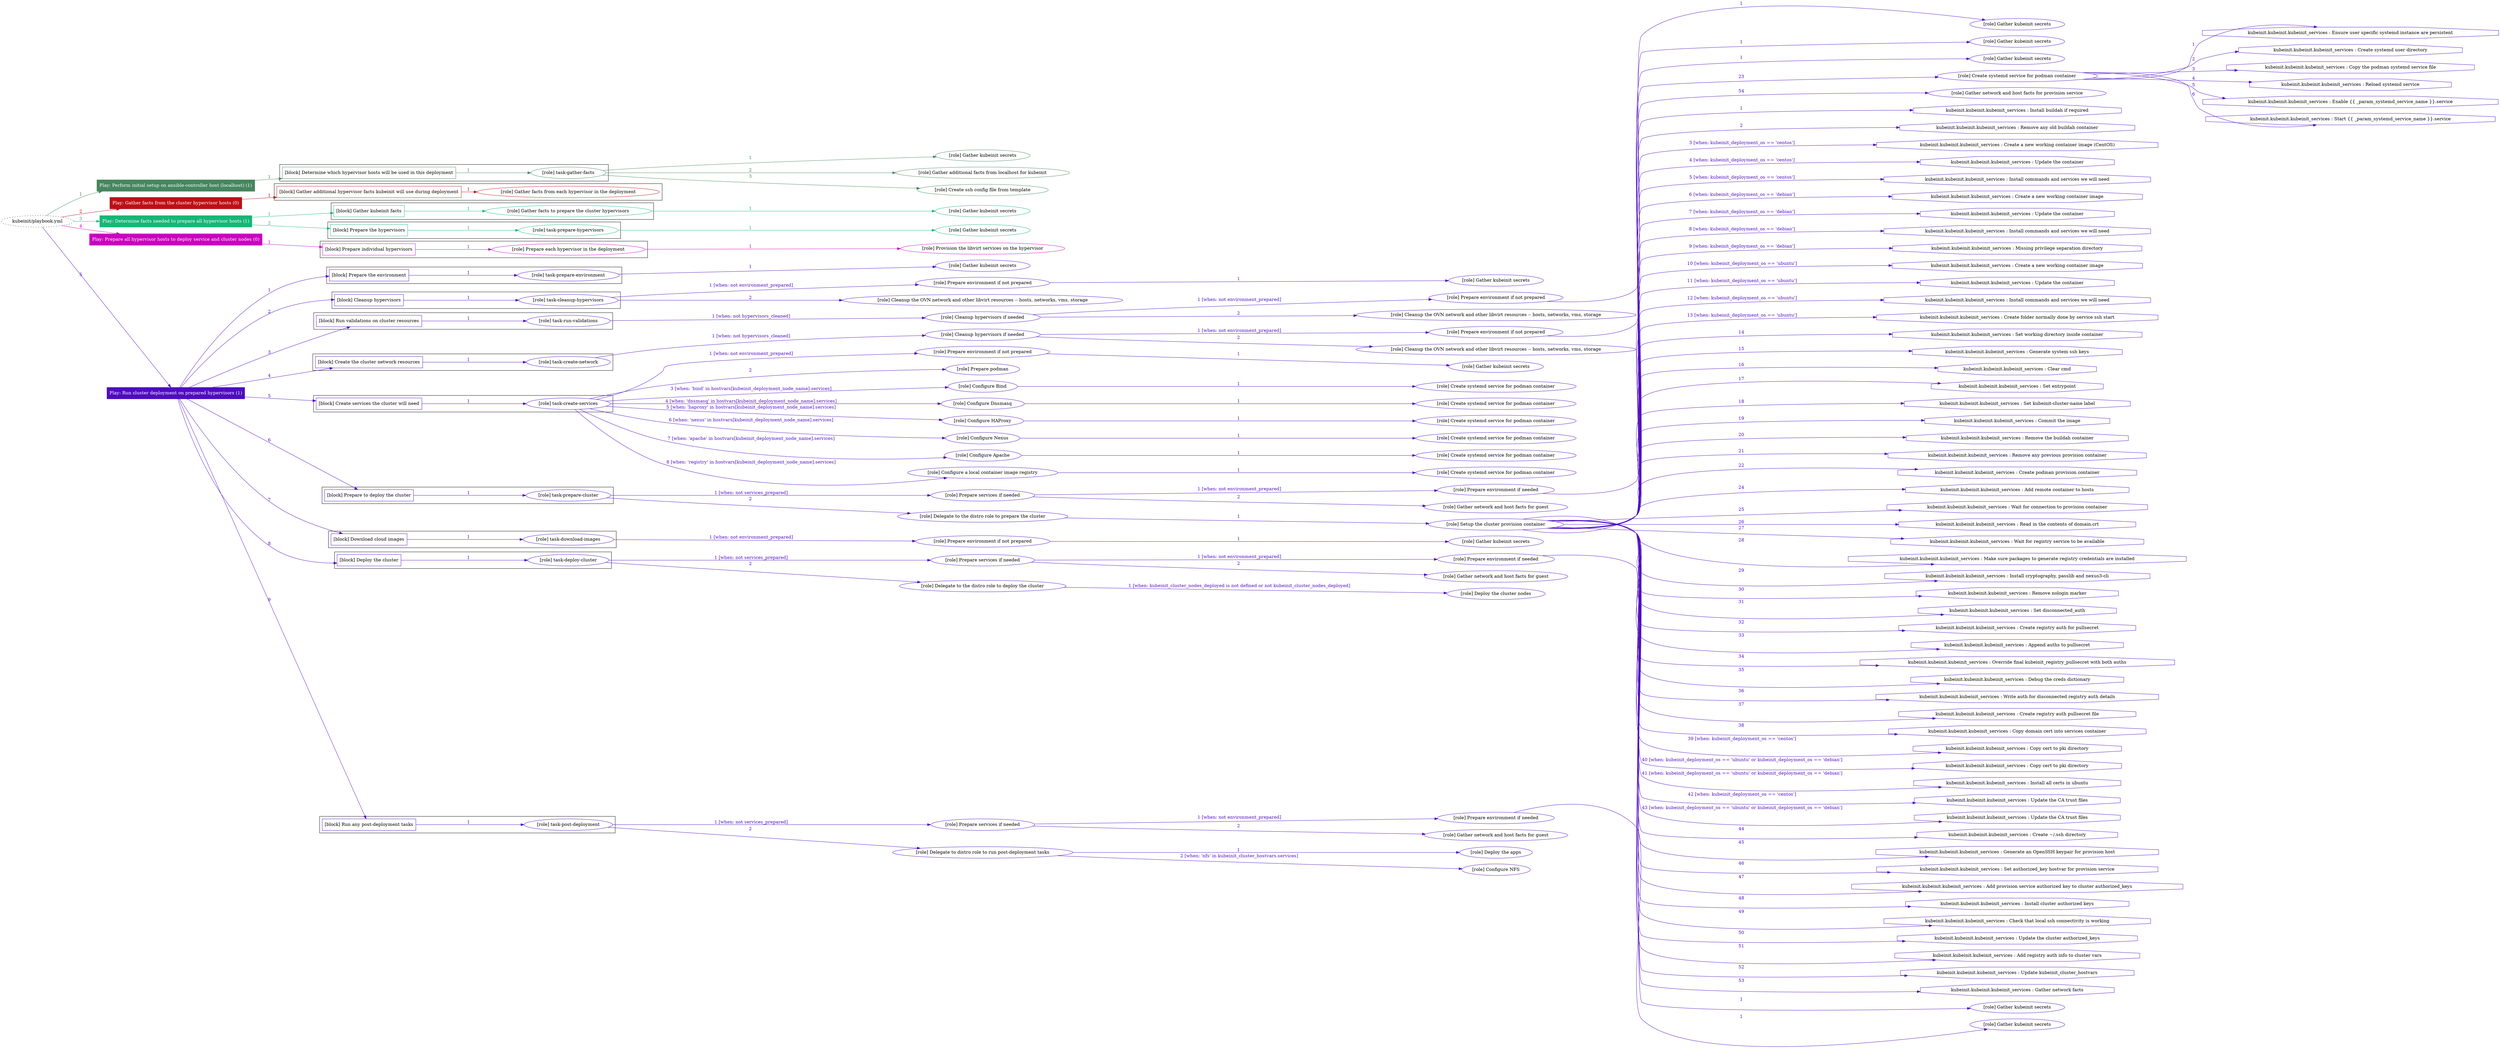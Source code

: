 digraph {
	graph [concentrate=true ordering=in rankdir=LR ratio=fill]
	edge [esep=5 sep=10]
	"kubeinit/playbook.yml" [URL="/home/runner/work/kubeinit/kubeinit/kubeinit/playbook.yml" id=playbook_21938b56 style=dotted]
	play_bd43380c [label="Play: Perform initial setup on ansible-controller host (localhost) (1)" URL="/home/runner/work/kubeinit/kubeinit/kubeinit/playbook.yml" color="#46865e" fontcolor="#ffffff" id=play_bd43380c shape=box style=filled tooltip=localhost]
	"kubeinit/playbook.yml" -> play_bd43380c [label="1 " color="#46865e" fontcolor="#46865e" id=edge_34044d41 labeltooltip="1 " tooltip="1 "]
	subgraph "Gather kubeinit secrets" {
		role_a908036f [label="[role] Gather kubeinit secrets" URL="/home/runner/.ansible/collections/ansible_collections/kubeinit/kubeinit/roles/kubeinit_prepare/tasks/build_hypervisors_group.yml" color="#46865e" id=role_a908036f tooltip="Gather kubeinit secrets"]
	}
	subgraph "Gather additional facts from localhost for kubeinit" {
		role_f4f67ac7 [label="[role] Gather additional facts from localhost for kubeinit" URL="/home/runner/.ansible/collections/ansible_collections/kubeinit/kubeinit/roles/kubeinit_prepare/tasks/build_hypervisors_group.yml" color="#46865e" id=role_f4f67ac7 tooltip="Gather additional facts from localhost for kubeinit"]
	}
	subgraph "Create ssh config file from template" {
		role_4d618908 [label="[role] Create ssh config file from template" URL="/home/runner/.ansible/collections/ansible_collections/kubeinit/kubeinit/roles/kubeinit_prepare/tasks/build_hypervisors_group.yml" color="#46865e" id=role_4d618908 tooltip="Create ssh config file from template"]
	}
	subgraph "task-gather-facts" {
		role_7df3a260 [label="[role] task-gather-facts" URL="/home/runner/work/kubeinit/kubeinit/kubeinit/playbook.yml" color="#46865e" id=role_7df3a260 tooltip="task-gather-facts"]
		role_7df3a260 -> role_a908036f [label="1 " color="#46865e" fontcolor="#46865e" id=edge_bece8228 labeltooltip="1 " tooltip="1 "]
		role_7df3a260 -> role_f4f67ac7 [label="2 " color="#46865e" fontcolor="#46865e" id=edge_864ba15c labeltooltip="2 " tooltip="2 "]
		role_7df3a260 -> role_4d618908 [label="3 " color="#46865e" fontcolor="#46865e" id=edge_450ee465 labeltooltip="3 " tooltip="3 "]
	}
	subgraph "Play: Perform initial setup on ansible-controller host (localhost) (1)" {
		play_bd43380c -> block_2957df34 [label=1 color="#46865e" fontcolor="#46865e" id=edge_b2bb2b60 labeltooltip=1 tooltip=1]
		subgraph cluster_block_2957df34 {
			block_2957df34 [label="[block] Determine which hypervisor hosts will be used in this deployment" URL="/home/runner/work/kubeinit/kubeinit/kubeinit/playbook.yml" color="#46865e" id=block_2957df34 labeltooltip="Determine which hypervisor hosts will be used in this deployment" shape=box tooltip="Determine which hypervisor hosts will be used in this deployment"]
			block_2957df34 -> role_7df3a260 [label="1 " color="#46865e" fontcolor="#46865e" id=edge_46041a18 labeltooltip="1 " tooltip="1 "]
		}
	}
	play_ef8b4bdc [label="Play: Gather facts from the cluster hypervisor hosts (0)" URL="/home/runner/work/kubeinit/kubeinit/kubeinit/playbook.yml" color="#bc1017" fontcolor="#ffffff" id=play_ef8b4bdc shape=box style=filled tooltip="Play: Gather facts from the cluster hypervisor hosts (0)"]
	"kubeinit/playbook.yml" -> play_ef8b4bdc [label="2 " color="#bc1017" fontcolor="#bc1017" id=edge_f95cc98a labeltooltip="2 " tooltip="2 "]
	subgraph "Gather facts from each hypervisor in the deployment" {
		role_a8817b5b [label="[role] Gather facts from each hypervisor in the deployment" URL="/home/runner/work/kubeinit/kubeinit/kubeinit/playbook.yml" color="#bc1017" id=role_a8817b5b tooltip="Gather facts from each hypervisor in the deployment"]
	}
	subgraph "Play: Gather facts from the cluster hypervisor hosts (0)" {
		play_ef8b4bdc -> block_e944a1dc [label=1 color="#bc1017" fontcolor="#bc1017" id=edge_9d7d07f5 labeltooltip=1 tooltip=1]
		subgraph cluster_block_e944a1dc {
			block_e944a1dc [label="[block] Gather additional hypervisor facts kubeinit will use during deployment" URL="/home/runner/work/kubeinit/kubeinit/kubeinit/playbook.yml" color="#bc1017" id=block_e944a1dc labeltooltip="Gather additional hypervisor facts kubeinit will use during deployment" shape=box tooltip="Gather additional hypervisor facts kubeinit will use during deployment"]
			block_e944a1dc -> role_a8817b5b [label="1 " color="#bc1017" fontcolor="#bc1017" id=edge_3a945ab5 labeltooltip="1 " tooltip="1 "]
		}
	}
	play_7d150fd1 [label="Play: Determine facts needed to prepare all hypervisor hosts (1)" URL="/home/runner/work/kubeinit/kubeinit/kubeinit/playbook.yml" color="#15b777" fontcolor="#ffffff" id=play_7d150fd1 shape=box style=filled tooltip=localhost]
	"kubeinit/playbook.yml" -> play_7d150fd1 [label="3 " color="#15b777" fontcolor="#15b777" id=edge_f30d2241 labeltooltip="3 " tooltip="3 "]
	subgraph "Gather kubeinit secrets" {
		role_adfb53f4 [label="[role] Gather kubeinit secrets" URL="/home/runner/.ansible/collections/ansible_collections/kubeinit/kubeinit/roles/kubeinit_prepare/tasks/gather_kubeinit_facts.yml" color="#15b777" id=role_adfb53f4 tooltip="Gather kubeinit secrets"]
	}
	subgraph "Gather facts to prepare the cluster hypervisors" {
		role_be94cd17 [label="[role] Gather facts to prepare the cluster hypervisors" URL="/home/runner/work/kubeinit/kubeinit/kubeinit/playbook.yml" color="#15b777" id=role_be94cd17 tooltip="Gather facts to prepare the cluster hypervisors"]
		role_be94cd17 -> role_adfb53f4 [label="1 " color="#15b777" fontcolor="#15b777" id=edge_4cd34b84 labeltooltip="1 " tooltip="1 "]
	}
	subgraph "Gather kubeinit secrets" {
		role_52e697fa [label="[role] Gather kubeinit secrets" URL="/home/runner/.ansible/collections/ansible_collections/kubeinit/kubeinit/roles/kubeinit_prepare/tasks/gather_kubeinit_facts.yml" color="#15b777" id=role_52e697fa tooltip="Gather kubeinit secrets"]
	}
	subgraph "task-prepare-hypervisors" {
		role_7e932cef [label="[role] task-prepare-hypervisors" URL="/home/runner/work/kubeinit/kubeinit/kubeinit/playbook.yml" color="#15b777" id=role_7e932cef tooltip="task-prepare-hypervisors"]
		role_7e932cef -> role_52e697fa [label="1 " color="#15b777" fontcolor="#15b777" id=edge_6eed4156 labeltooltip="1 " tooltip="1 "]
	}
	subgraph "Play: Determine facts needed to prepare all hypervisor hosts (1)" {
		play_7d150fd1 -> block_4bbf3add [label=1 color="#15b777" fontcolor="#15b777" id=edge_4e5370bb labeltooltip=1 tooltip=1]
		subgraph cluster_block_4bbf3add {
			block_4bbf3add [label="[block] Gather kubeinit facts" URL="/home/runner/work/kubeinit/kubeinit/kubeinit/playbook.yml" color="#15b777" id=block_4bbf3add labeltooltip="Gather kubeinit facts" shape=box tooltip="Gather kubeinit facts"]
			block_4bbf3add -> role_be94cd17 [label="1 " color="#15b777" fontcolor="#15b777" id=edge_d80cec4e labeltooltip="1 " tooltip="1 "]
		}
		play_7d150fd1 -> block_b35ebf09 [label=2 color="#15b777" fontcolor="#15b777" id=edge_c0d921d3 labeltooltip=2 tooltip=2]
		subgraph cluster_block_b35ebf09 {
			block_b35ebf09 [label="[block] Prepare the hypervisors" URL="/home/runner/work/kubeinit/kubeinit/kubeinit/playbook.yml" color="#15b777" id=block_b35ebf09 labeltooltip="Prepare the hypervisors" shape=box tooltip="Prepare the hypervisors"]
			block_b35ebf09 -> role_7e932cef [label="1 " color="#15b777" fontcolor="#15b777" id=edge_ed1a18e2 labeltooltip="1 " tooltip="1 "]
		}
	}
	play_e3105d47 [label="Play: Prepare all hypervisor hosts to deploy service and cluster nodes (0)" URL="/home/runner/work/kubeinit/kubeinit/kubeinit/playbook.yml" color="#cb01c0" fontcolor="#ffffff" id=play_e3105d47 shape=box style=filled tooltip="Play: Prepare all hypervisor hosts to deploy service and cluster nodes (0)"]
	"kubeinit/playbook.yml" -> play_e3105d47 [label="4 " color="#cb01c0" fontcolor="#cb01c0" id=edge_98fb90a8 labeltooltip="4 " tooltip="4 "]
	subgraph "Provision the libvirt services on the hypervisor" {
		role_db2db511 [label="[role] Provision the libvirt services on the hypervisor" URL="/home/runner/.ansible/collections/ansible_collections/kubeinit/kubeinit/roles/kubeinit_prepare/tasks/prepare_hypervisor.yml" color="#cb01c0" id=role_db2db511 tooltip="Provision the libvirt services on the hypervisor"]
	}
	subgraph "Prepare each hypervisor in the deployment" {
		role_bbb5c89c [label="[role] Prepare each hypervisor in the deployment" URL="/home/runner/work/kubeinit/kubeinit/kubeinit/playbook.yml" color="#cb01c0" id=role_bbb5c89c tooltip="Prepare each hypervisor in the deployment"]
		role_bbb5c89c -> role_db2db511 [label="1 " color="#cb01c0" fontcolor="#cb01c0" id=edge_9d676e0c labeltooltip="1 " tooltip="1 "]
	}
	subgraph "Play: Prepare all hypervisor hosts to deploy service and cluster nodes (0)" {
		play_e3105d47 -> block_3c59fb29 [label=1 color="#cb01c0" fontcolor="#cb01c0" id=edge_fd5673b1 labeltooltip=1 tooltip=1]
		subgraph cluster_block_3c59fb29 {
			block_3c59fb29 [label="[block] Prepare individual hypervisors" URL="/home/runner/work/kubeinit/kubeinit/kubeinit/playbook.yml" color="#cb01c0" id=block_3c59fb29 labeltooltip="Prepare individual hypervisors" shape=box tooltip="Prepare individual hypervisors"]
			block_3c59fb29 -> role_bbb5c89c [label="1 " color="#cb01c0" fontcolor="#cb01c0" id=edge_831e1e16 labeltooltip="1 " tooltip="1 "]
		}
	}
	play_9e412027 [label="Play: Run cluster deployment on prepared hypervisors (1)" URL="/home/runner/work/kubeinit/kubeinit/kubeinit/playbook.yml" color="#4f0cc0" fontcolor="#ffffff" id=play_9e412027 shape=box style=filled tooltip=localhost]
	"kubeinit/playbook.yml" -> play_9e412027 [label="5 " color="#4f0cc0" fontcolor="#4f0cc0" id=edge_f202ea3d labeltooltip="5 " tooltip="5 "]
	subgraph "Gather kubeinit secrets" {
		role_c9a5ce8d [label="[role] Gather kubeinit secrets" URL="/home/runner/.ansible/collections/ansible_collections/kubeinit/kubeinit/roles/kubeinit_prepare/tasks/gather_kubeinit_facts.yml" color="#4f0cc0" id=role_c9a5ce8d tooltip="Gather kubeinit secrets"]
	}
	subgraph "task-prepare-environment" {
		role_2f060737 [label="[role] task-prepare-environment" URL="/home/runner/work/kubeinit/kubeinit/kubeinit/playbook.yml" color="#4f0cc0" id=role_2f060737 tooltip="task-prepare-environment"]
		role_2f060737 -> role_c9a5ce8d [label="1 " color="#4f0cc0" fontcolor="#4f0cc0" id=edge_ce0c370d labeltooltip="1 " tooltip="1 "]
	}
	subgraph "Gather kubeinit secrets" {
		role_bf8de219 [label="[role] Gather kubeinit secrets" URL="/home/runner/.ansible/collections/ansible_collections/kubeinit/kubeinit/roles/kubeinit_prepare/tasks/gather_kubeinit_facts.yml" color="#4f0cc0" id=role_bf8de219 tooltip="Gather kubeinit secrets"]
	}
	subgraph "Prepare environment if not prepared" {
		role_2dc54778 [label="[role] Prepare environment if not prepared" URL="/home/runner/.ansible/collections/ansible_collections/kubeinit/kubeinit/roles/kubeinit_prepare/tasks/cleanup_hypervisors.yml" color="#4f0cc0" id=role_2dc54778 tooltip="Prepare environment if not prepared"]
		role_2dc54778 -> role_bf8de219 [label="1 " color="#4f0cc0" fontcolor="#4f0cc0" id=edge_0990f04a labeltooltip="1 " tooltip="1 "]
	}
	subgraph "Cleanup the OVN network and other libvirt resources -- hosts, networks, vms, storage" {
		role_89409f9f [label="[role] Cleanup the OVN network and other libvirt resources -- hosts, networks, vms, storage" URL="/home/runner/.ansible/collections/ansible_collections/kubeinit/kubeinit/roles/kubeinit_prepare/tasks/cleanup_hypervisors.yml" color="#4f0cc0" id=role_89409f9f tooltip="Cleanup the OVN network and other libvirt resources -- hosts, networks, vms, storage"]
	}
	subgraph "task-cleanup-hypervisors" {
		role_da720201 [label="[role] task-cleanup-hypervisors" URL="/home/runner/work/kubeinit/kubeinit/kubeinit/playbook.yml" color="#4f0cc0" id=role_da720201 tooltip="task-cleanup-hypervisors"]
		role_da720201 -> role_2dc54778 [label="1 [when: not environment_prepared]" color="#4f0cc0" fontcolor="#4f0cc0" id=edge_485732a8 labeltooltip="1 [when: not environment_prepared]" tooltip="1 [when: not environment_prepared]"]
		role_da720201 -> role_89409f9f [label="2 " color="#4f0cc0" fontcolor="#4f0cc0" id=edge_1f495d18 labeltooltip="2 " tooltip="2 "]
	}
	subgraph "Gather kubeinit secrets" {
		role_d974c424 [label="[role] Gather kubeinit secrets" URL="/home/runner/.ansible/collections/ansible_collections/kubeinit/kubeinit/roles/kubeinit_prepare/tasks/gather_kubeinit_facts.yml" color="#4f0cc0" id=role_d974c424 tooltip="Gather kubeinit secrets"]
	}
	subgraph "Prepare environment if not prepared" {
		role_b969e8f6 [label="[role] Prepare environment if not prepared" URL="/home/runner/.ansible/collections/ansible_collections/kubeinit/kubeinit/roles/kubeinit_prepare/tasks/cleanup_hypervisors.yml" color="#4f0cc0" id=role_b969e8f6 tooltip="Prepare environment if not prepared"]
		role_b969e8f6 -> role_d974c424 [label="1 " color="#4f0cc0" fontcolor="#4f0cc0" id=edge_e76186e7 labeltooltip="1 " tooltip="1 "]
	}
	subgraph "Cleanup the OVN network and other libvirt resources -- hosts, networks, vms, storage" {
		role_7e4281f7 [label="[role] Cleanup the OVN network and other libvirt resources -- hosts, networks, vms, storage" URL="/home/runner/.ansible/collections/ansible_collections/kubeinit/kubeinit/roles/kubeinit_prepare/tasks/cleanup_hypervisors.yml" color="#4f0cc0" id=role_7e4281f7 tooltip="Cleanup the OVN network and other libvirt resources -- hosts, networks, vms, storage"]
	}
	subgraph "Cleanup hypervisors if needed" {
		role_719e54dd [label="[role] Cleanup hypervisors if needed" URL="/home/runner/.ansible/collections/ansible_collections/kubeinit/kubeinit/roles/kubeinit_validations/tasks/main.yml" color="#4f0cc0" id=role_719e54dd tooltip="Cleanup hypervisors if needed"]
		role_719e54dd -> role_b969e8f6 [label="1 [when: not environment_prepared]" color="#4f0cc0" fontcolor="#4f0cc0" id=edge_ee9e8c4a labeltooltip="1 [when: not environment_prepared]" tooltip="1 [when: not environment_prepared]"]
		role_719e54dd -> role_7e4281f7 [label="2 " color="#4f0cc0" fontcolor="#4f0cc0" id=edge_45ee27bd labeltooltip="2 " tooltip="2 "]
	}
	subgraph "task-run-validations" {
		role_63154621 [label="[role] task-run-validations" URL="/home/runner/work/kubeinit/kubeinit/kubeinit/playbook.yml" color="#4f0cc0" id=role_63154621 tooltip="task-run-validations"]
		role_63154621 -> role_719e54dd [label="1 [when: not hypervisors_cleaned]" color="#4f0cc0" fontcolor="#4f0cc0" id=edge_f6cb45cb labeltooltip="1 [when: not hypervisors_cleaned]" tooltip="1 [when: not hypervisors_cleaned]"]
	}
	subgraph "Gather kubeinit secrets" {
		role_4226b0a4 [label="[role] Gather kubeinit secrets" URL="/home/runner/.ansible/collections/ansible_collections/kubeinit/kubeinit/roles/kubeinit_prepare/tasks/gather_kubeinit_facts.yml" color="#4f0cc0" id=role_4226b0a4 tooltip="Gather kubeinit secrets"]
	}
	subgraph "Prepare environment if not prepared" {
		role_4497b1f6 [label="[role] Prepare environment if not prepared" URL="/home/runner/.ansible/collections/ansible_collections/kubeinit/kubeinit/roles/kubeinit_prepare/tasks/cleanup_hypervisors.yml" color="#4f0cc0" id=role_4497b1f6 tooltip="Prepare environment if not prepared"]
		role_4497b1f6 -> role_4226b0a4 [label="1 " color="#4f0cc0" fontcolor="#4f0cc0" id=edge_0f5a1233 labeltooltip="1 " tooltip="1 "]
	}
	subgraph "Cleanup the OVN network and other libvirt resources -- hosts, networks, vms, storage" {
		role_a4b6f5e1 [label="[role] Cleanup the OVN network and other libvirt resources -- hosts, networks, vms, storage" URL="/home/runner/.ansible/collections/ansible_collections/kubeinit/kubeinit/roles/kubeinit_prepare/tasks/cleanup_hypervisors.yml" color="#4f0cc0" id=role_a4b6f5e1 tooltip="Cleanup the OVN network and other libvirt resources -- hosts, networks, vms, storage"]
	}
	subgraph "Cleanup hypervisors if needed" {
		role_3c523a3f [label="[role] Cleanup hypervisors if needed" URL="/home/runner/.ansible/collections/ansible_collections/kubeinit/kubeinit/roles/kubeinit_libvirt/tasks/create_network.yml" color="#4f0cc0" id=role_3c523a3f tooltip="Cleanup hypervisors if needed"]
		role_3c523a3f -> role_4497b1f6 [label="1 [when: not environment_prepared]" color="#4f0cc0" fontcolor="#4f0cc0" id=edge_d1e0b327 labeltooltip="1 [when: not environment_prepared]" tooltip="1 [when: not environment_prepared]"]
		role_3c523a3f -> role_a4b6f5e1 [label="2 " color="#4f0cc0" fontcolor="#4f0cc0" id=edge_eebc5930 labeltooltip="2 " tooltip="2 "]
	}
	subgraph "task-create-network" {
		role_1020695c [label="[role] task-create-network" URL="/home/runner/work/kubeinit/kubeinit/kubeinit/playbook.yml" color="#4f0cc0" id=role_1020695c tooltip="task-create-network"]
		role_1020695c -> role_3c523a3f [label="1 [when: not hypervisors_cleaned]" color="#4f0cc0" fontcolor="#4f0cc0" id=edge_bd80a3c3 labeltooltip="1 [when: not hypervisors_cleaned]" tooltip="1 [when: not hypervisors_cleaned]"]
	}
	subgraph "Gather kubeinit secrets" {
		role_80815283 [label="[role] Gather kubeinit secrets" URL="/home/runner/.ansible/collections/ansible_collections/kubeinit/kubeinit/roles/kubeinit_prepare/tasks/gather_kubeinit_facts.yml" color="#4f0cc0" id=role_80815283 tooltip="Gather kubeinit secrets"]
	}
	subgraph "Prepare environment if not prepared" {
		role_cddd8d4c [label="[role] Prepare environment if not prepared" URL="/home/runner/.ansible/collections/ansible_collections/kubeinit/kubeinit/roles/kubeinit_services/tasks/main.yml" color="#4f0cc0" id=role_cddd8d4c tooltip="Prepare environment if not prepared"]
		role_cddd8d4c -> role_80815283 [label="1 " color="#4f0cc0" fontcolor="#4f0cc0" id=edge_03e91f85 labeltooltip="1 " tooltip="1 "]
	}
	subgraph "Prepare podman" {
		role_de601637 [label="[role] Prepare podman" URL="/home/runner/.ansible/collections/ansible_collections/kubeinit/kubeinit/roles/kubeinit_services/tasks/00_create_service_pod.yml" color="#4f0cc0" id=role_de601637 tooltip="Prepare podman"]
	}
	subgraph "Create systemd service for podman container" {
		role_d59b4215 [label="[role] Create systemd service for podman container" URL="/home/runner/.ansible/collections/ansible_collections/kubeinit/kubeinit/roles/kubeinit_bind/tasks/main.yml" color="#4f0cc0" id=role_d59b4215 tooltip="Create systemd service for podman container"]
	}
	subgraph "Configure Bind" {
		role_c47f473d [label="[role] Configure Bind" URL="/home/runner/.ansible/collections/ansible_collections/kubeinit/kubeinit/roles/kubeinit_services/tasks/start_services_containers.yml" color="#4f0cc0" id=role_c47f473d tooltip="Configure Bind"]
		role_c47f473d -> role_d59b4215 [label="1 " color="#4f0cc0" fontcolor="#4f0cc0" id=edge_a76e8e7f labeltooltip="1 " tooltip="1 "]
	}
	subgraph "Create systemd service for podman container" {
		role_0dc1d59a [label="[role] Create systemd service for podman container" URL="/home/runner/.ansible/collections/ansible_collections/kubeinit/kubeinit/roles/kubeinit_dnsmasq/tasks/main.yml" color="#4f0cc0" id=role_0dc1d59a tooltip="Create systemd service for podman container"]
	}
	subgraph "Configure Dnsmasq" {
		role_8e984d8c [label="[role] Configure Dnsmasq" URL="/home/runner/.ansible/collections/ansible_collections/kubeinit/kubeinit/roles/kubeinit_services/tasks/start_services_containers.yml" color="#4f0cc0" id=role_8e984d8c tooltip="Configure Dnsmasq"]
		role_8e984d8c -> role_0dc1d59a [label="1 " color="#4f0cc0" fontcolor="#4f0cc0" id=edge_6d21a1b0 labeltooltip="1 " tooltip="1 "]
	}
	subgraph "Create systemd service for podman container" {
		role_e182d835 [label="[role] Create systemd service for podman container" URL="/home/runner/.ansible/collections/ansible_collections/kubeinit/kubeinit/roles/kubeinit_haproxy/tasks/main.yml" color="#4f0cc0" id=role_e182d835 tooltip="Create systemd service for podman container"]
	}
	subgraph "Configure HAProxy" {
		role_6080e2e6 [label="[role] Configure HAProxy" URL="/home/runner/.ansible/collections/ansible_collections/kubeinit/kubeinit/roles/kubeinit_services/tasks/start_services_containers.yml" color="#4f0cc0" id=role_6080e2e6 tooltip="Configure HAProxy"]
		role_6080e2e6 -> role_e182d835 [label="1 " color="#4f0cc0" fontcolor="#4f0cc0" id=edge_9f6cf6b2 labeltooltip="1 " tooltip="1 "]
	}
	subgraph "Create systemd service for podman container" {
		role_1ebca567 [label="[role] Create systemd service for podman container" URL="/home/runner/.ansible/collections/ansible_collections/kubeinit/kubeinit/roles/kubeinit_nexus/tasks/main.yml" color="#4f0cc0" id=role_1ebca567 tooltip="Create systemd service for podman container"]
	}
	subgraph "Configure Nexus" {
		role_800935f0 [label="[role] Configure Nexus" URL="/home/runner/.ansible/collections/ansible_collections/kubeinit/kubeinit/roles/kubeinit_services/tasks/start_services_containers.yml" color="#4f0cc0" id=role_800935f0 tooltip="Configure Nexus"]
		role_800935f0 -> role_1ebca567 [label="1 " color="#4f0cc0" fontcolor="#4f0cc0" id=edge_aeff4ee4 labeltooltip="1 " tooltip="1 "]
	}
	subgraph "Create systemd service for podman container" {
		role_dd97d026 [label="[role] Create systemd service for podman container" URL="/home/runner/.ansible/collections/ansible_collections/kubeinit/kubeinit/roles/kubeinit_apache/tasks/main.yml" color="#4f0cc0" id=role_dd97d026 tooltip="Create systemd service for podman container"]
	}
	subgraph "Configure Apache" {
		role_ca6bb38a [label="[role] Configure Apache" URL="/home/runner/.ansible/collections/ansible_collections/kubeinit/kubeinit/roles/kubeinit_services/tasks/start_services_containers.yml" color="#4f0cc0" id=role_ca6bb38a tooltip="Configure Apache"]
		role_ca6bb38a -> role_dd97d026 [label="1 " color="#4f0cc0" fontcolor="#4f0cc0" id=edge_f4f4da8b labeltooltip="1 " tooltip="1 "]
	}
	subgraph "Create systemd service for podman container" {
		role_c689d18d [label="[role] Create systemd service for podman container" URL="/home/runner/.ansible/collections/ansible_collections/kubeinit/kubeinit/roles/kubeinit_registry/tasks/main.yml" color="#4f0cc0" id=role_c689d18d tooltip="Create systemd service for podman container"]
	}
	subgraph "Configure a local container image registry" {
		role_d28f5054 [label="[role] Configure a local container image registry" URL="/home/runner/.ansible/collections/ansible_collections/kubeinit/kubeinit/roles/kubeinit_services/tasks/start_services_containers.yml" color="#4f0cc0" id=role_d28f5054 tooltip="Configure a local container image registry"]
		role_d28f5054 -> role_c689d18d [label="1 " color="#4f0cc0" fontcolor="#4f0cc0" id=edge_0f59fbee labeltooltip="1 " tooltip="1 "]
	}
	subgraph "task-create-services" {
		role_7579b5c5 [label="[role] task-create-services" URL="/home/runner/work/kubeinit/kubeinit/kubeinit/playbook.yml" color="#4f0cc0" id=role_7579b5c5 tooltip="task-create-services"]
		role_7579b5c5 -> role_cddd8d4c [label="1 [when: not environment_prepared]" color="#4f0cc0" fontcolor="#4f0cc0" id=edge_34dddb80 labeltooltip="1 [when: not environment_prepared]" tooltip="1 [when: not environment_prepared]"]
		role_7579b5c5 -> role_de601637 [label="2 " color="#4f0cc0" fontcolor="#4f0cc0" id=edge_fb4002a6 labeltooltip="2 " tooltip="2 "]
		role_7579b5c5 -> role_c47f473d [label="3 [when: 'bind' in hostvars[kubeinit_deployment_node_name].services]" color="#4f0cc0" fontcolor="#4f0cc0" id=edge_094c6c89 labeltooltip="3 [when: 'bind' in hostvars[kubeinit_deployment_node_name].services]" tooltip="3 [when: 'bind' in hostvars[kubeinit_deployment_node_name].services]"]
		role_7579b5c5 -> role_8e984d8c [label="4 [when: 'dnsmasq' in hostvars[kubeinit_deployment_node_name].services]" color="#4f0cc0" fontcolor="#4f0cc0" id=edge_5bc06af6 labeltooltip="4 [when: 'dnsmasq' in hostvars[kubeinit_deployment_node_name].services]" tooltip="4 [when: 'dnsmasq' in hostvars[kubeinit_deployment_node_name].services]"]
		role_7579b5c5 -> role_6080e2e6 [label="5 [when: 'haproxy' in hostvars[kubeinit_deployment_node_name].services]" color="#4f0cc0" fontcolor="#4f0cc0" id=edge_8c15b7a8 labeltooltip="5 [when: 'haproxy' in hostvars[kubeinit_deployment_node_name].services]" tooltip="5 [when: 'haproxy' in hostvars[kubeinit_deployment_node_name].services]"]
		role_7579b5c5 -> role_800935f0 [label="6 [when: 'nexus' in hostvars[kubeinit_deployment_node_name].services]" color="#4f0cc0" fontcolor="#4f0cc0" id=edge_decd466a labeltooltip="6 [when: 'nexus' in hostvars[kubeinit_deployment_node_name].services]" tooltip="6 [when: 'nexus' in hostvars[kubeinit_deployment_node_name].services]"]
		role_7579b5c5 -> role_ca6bb38a [label="7 [when: 'apache' in hostvars[kubeinit_deployment_node_name].services]" color="#4f0cc0" fontcolor="#4f0cc0" id=edge_f94d1d97 labeltooltip="7 [when: 'apache' in hostvars[kubeinit_deployment_node_name].services]" tooltip="7 [when: 'apache' in hostvars[kubeinit_deployment_node_name].services]"]
		role_7579b5c5 -> role_d28f5054 [label="8 [when: 'registry' in hostvars[kubeinit_deployment_node_name].services]" color="#4f0cc0" fontcolor="#4f0cc0" id=edge_2365c2ea labeltooltip="8 [when: 'registry' in hostvars[kubeinit_deployment_node_name].services]" tooltip="8 [when: 'registry' in hostvars[kubeinit_deployment_node_name].services]"]
	}
	subgraph "Gather kubeinit secrets" {
		role_84fb10f6 [label="[role] Gather kubeinit secrets" URL="/home/runner/.ansible/collections/ansible_collections/kubeinit/kubeinit/roles/kubeinit_prepare/tasks/gather_kubeinit_facts.yml" color="#4f0cc0" id=role_84fb10f6 tooltip="Gather kubeinit secrets"]
	}
	subgraph "Prepare environment if needed" {
		role_cff54933 [label="[role] Prepare environment if needed" URL="/home/runner/.ansible/collections/ansible_collections/kubeinit/kubeinit/roles/kubeinit_services/tasks/prepare_services.yml" color="#4f0cc0" id=role_cff54933 tooltip="Prepare environment if needed"]
		role_cff54933 -> role_84fb10f6 [label="1 " color="#4f0cc0" fontcolor="#4f0cc0" id=edge_2d486423 labeltooltip="1 " tooltip="1 "]
	}
	subgraph "Gather network and host facts for guest" {
		role_a99bdfb5 [label="[role] Gather network and host facts for guest" URL="/home/runner/.ansible/collections/ansible_collections/kubeinit/kubeinit/roles/kubeinit_services/tasks/prepare_services.yml" color="#4f0cc0" id=role_a99bdfb5 tooltip="Gather network and host facts for guest"]
	}
	subgraph "Prepare services if needed" {
		role_78cabc0f [label="[role] Prepare services if needed" URL="/home/runner/.ansible/collections/ansible_collections/kubeinit/kubeinit/roles/kubeinit_prepare/tasks/prepare_cluster.yml" color="#4f0cc0" id=role_78cabc0f tooltip="Prepare services if needed"]
		role_78cabc0f -> role_cff54933 [label="1 [when: not environment_prepared]" color="#4f0cc0" fontcolor="#4f0cc0" id=edge_c1747847 labeltooltip="1 [when: not environment_prepared]" tooltip="1 [when: not environment_prepared]"]
		role_78cabc0f -> role_a99bdfb5 [label="2 " color="#4f0cc0" fontcolor="#4f0cc0" id=edge_5b19a015 labeltooltip="2 " tooltip="2 "]
	}
	subgraph "Create systemd service for podman container" {
		role_5e693a36 [label="[role] Create systemd service for podman container" URL="/home/runner/.ansible/collections/ansible_collections/kubeinit/kubeinit/roles/kubeinit_services/tasks/create_provision_container.yml" color="#4f0cc0" id=role_5e693a36 tooltip="Create systemd service for podman container"]
		task_32ba4d74 [label="kubeinit.kubeinit.kubeinit_services : Ensure user specific systemd instance are persistent" URL="/home/runner/.ansible/collections/ansible_collections/kubeinit/kubeinit/roles/kubeinit_services/tasks/create_managed_service.yml" color="#4f0cc0" id=task_32ba4d74 shape=octagon tooltip="kubeinit.kubeinit.kubeinit_services : Ensure user specific systemd instance are persistent"]
		role_5e693a36 -> task_32ba4d74 [label="1 " color="#4f0cc0" fontcolor="#4f0cc0" id=edge_f1f1b8e3 labeltooltip="1 " tooltip="1 "]
		task_cd69e3ed [label="kubeinit.kubeinit.kubeinit_services : Create systemd user directory" URL="/home/runner/.ansible/collections/ansible_collections/kubeinit/kubeinit/roles/kubeinit_services/tasks/create_managed_service.yml" color="#4f0cc0" id=task_cd69e3ed shape=octagon tooltip="kubeinit.kubeinit.kubeinit_services : Create systemd user directory"]
		role_5e693a36 -> task_cd69e3ed [label="2 " color="#4f0cc0" fontcolor="#4f0cc0" id=edge_7252d313 labeltooltip="2 " tooltip="2 "]
		task_be12f3df [label="kubeinit.kubeinit.kubeinit_services : Copy the podman systemd service file" URL="/home/runner/.ansible/collections/ansible_collections/kubeinit/kubeinit/roles/kubeinit_services/tasks/create_managed_service.yml" color="#4f0cc0" id=task_be12f3df shape=octagon tooltip="kubeinit.kubeinit.kubeinit_services : Copy the podman systemd service file"]
		role_5e693a36 -> task_be12f3df [label="3 " color="#4f0cc0" fontcolor="#4f0cc0" id=edge_06915e77 labeltooltip="3 " tooltip="3 "]
		task_07b54e8b [label="kubeinit.kubeinit.kubeinit_services : Reload systemd service" URL="/home/runner/.ansible/collections/ansible_collections/kubeinit/kubeinit/roles/kubeinit_services/tasks/create_managed_service.yml" color="#4f0cc0" id=task_07b54e8b shape=octagon tooltip="kubeinit.kubeinit.kubeinit_services : Reload systemd service"]
		role_5e693a36 -> task_07b54e8b [label="4 " color="#4f0cc0" fontcolor="#4f0cc0" id=edge_a404ad20 labeltooltip="4 " tooltip="4 "]
		task_8a9ca386 [label="kubeinit.kubeinit.kubeinit_services : Enable {{ _param_systemd_service_name }}.service" URL="/home/runner/.ansible/collections/ansible_collections/kubeinit/kubeinit/roles/kubeinit_services/tasks/create_managed_service.yml" color="#4f0cc0" id=task_8a9ca386 shape=octagon tooltip="kubeinit.kubeinit.kubeinit_services : Enable {{ _param_systemd_service_name }}.service"]
		role_5e693a36 -> task_8a9ca386 [label="5 " color="#4f0cc0" fontcolor="#4f0cc0" id=edge_882205c9 labeltooltip="5 " tooltip="5 "]
		task_64357759 [label="kubeinit.kubeinit.kubeinit_services : Start {{ _param_systemd_service_name }}.service" URL="/home/runner/.ansible/collections/ansible_collections/kubeinit/kubeinit/roles/kubeinit_services/tasks/create_managed_service.yml" color="#4f0cc0" id=task_64357759 shape=octagon tooltip="kubeinit.kubeinit.kubeinit_services : Start {{ _param_systemd_service_name }}.service"]
		role_5e693a36 -> task_64357759 [label="6 " color="#4f0cc0" fontcolor="#4f0cc0" id=edge_6a796c67 labeltooltip="6 " tooltip="6 "]
	}
	subgraph "Gather network and host facts for provision service" {
		role_9c874df0 [label="[role] Gather network and host facts for provision service" URL="/home/runner/.ansible/collections/ansible_collections/kubeinit/kubeinit/roles/kubeinit_services/tasks/create_provision_container.yml" color="#4f0cc0" id=role_9c874df0 tooltip="Gather network and host facts for provision service"]
	}
	subgraph "Setup the cluster provision container" {
		role_54c01a49 [label="[role] Setup the cluster provision container" URL="/home/runner/.ansible/collections/ansible_collections/kubeinit/kubeinit/roles/kubeinit_cdk/tasks/prepare_cluster.yml" color="#4f0cc0" id=role_54c01a49 tooltip="Setup the cluster provision container"]
		task_17345f51 [label="kubeinit.kubeinit.kubeinit_services : Install buildah if required" URL="/home/runner/.ansible/collections/ansible_collections/kubeinit/kubeinit/roles/kubeinit_services/tasks/create_provision_container.yml" color="#4f0cc0" id=task_17345f51 shape=octagon tooltip="kubeinit.kubeinit.kubeinit_services : Install buildah if required"]
		role_54c01a49 -> task_17345f51 [label="1 " color="#4f0cc0" fontcolor="#4f0cc0" id=edge_13c08e32 labeltooltip="1 " tooltip="1 "]
		task_af8253f6 [label="kubeinit.kubeinit.kubeinit_services : Remove any old buildah container" URL="/home/runner/.ansible/collections/ansible_collections/kubeinit/kubeinit/roles/kubeinit_services/tasks/create_provision_container.yml" color="#4f0cc0" id=task_af8253f6 shape=octagon tooltip="kubeinit.kubeinit.kubeinit_services : Remove any old buildah container"]
		role_54c01a49 -> task_af8253f6 [label="2 " color="#4f0cc0" fontcolor="#4f0cc0" id=edge_e6742bc6 labeltooltip="2 " tooltip="2 "]
		task_cbf6d609 [label="kubeinit.kubeinit.kubeinit_services : Create a new working container image (CentOS)" URL="/home/runner/.ansible/collections/ansible_collections/kubeinit/kubeinit/roles/kubeinit_services/tasks/create_provision_container.yml" color="#4f0cc0" id=task_cbf6d609 shape=octagon tooltip="kubeinit.kubeinit.kubeinit_services : Create a new working container image (CentOS)"]
		role_54c01a49 -> task_cbf6d609 [label="3 [when: kubeinit_deployment_os == 'centos']" color="#4f0cc0" fontcolor="#4f0cc0" id=edge_ba8a3854 labeltooltip="3 [when: kubeinit_deployment_os == 'centos']" tooltip="3 [when: kubeinit_deployment_os == 'centos']"]
		task_36ee9014 [label="kubeinit.kubeinit.kubeinit_services : Update the container" URL="/home/runner/.ansible/collections/ansible_collections/kubeinit/kubeinit/roles/kubeinit_services/tasks/create_provision_container.yml" color="#4f0cc0" id=task_36ee9014 shape=octagon tooltip="kubeinit.kubeinit.kubeinit_services : Update the container"]
		role_54c01a49 -> task_36ee9014 [label="4 [when: kubeinit_deployment_os == 'centos']" color="#4f0cc0" fontcolor="#4f0cc0" id=edge_713a3d45 labeltooltip="4 [when: kubeinit_deployment_os == 'centos']" tooltip="4 [when: kubeinit_deployment_os == 'centos']"]
		task_31651ffd [label="kubeinit.kubeinit.kubeinit_services : Install commands and services we will need" URL="/home/runner/.ansible/collections/ansible_collections/kubeinit/kubeinit/roles/kubeinit_services/tasks/create_provision_container.yml" color="#4f0cc0" id=task_31651ffd shape=octagon tooltip="kubeinit.kubeinit.kubeinit_services : Install commands and services we will need"]
		role_54c01a49 -> task_31651ffd [label="5 [when: kubeinit_deployment_os == 'centos']" color="#4f0cc0" fontcolor="#4f0cc0" id=edge_5f0583a4 labeltooltip="5 [when: kubeinit_deployment_os == 'centos']" tooltip="5 [when: kubeinit_deployment_os == 'centos']"]
		task_fded52f3 [label="kubeinit.kubeinit.kubeinit_services : Create a new working container image" URL="/home/runner/.ansible/collections/ansible_collections/kubeinit/kubeinit/roles/kubeinit_services/tasks/create_provision_container.yml" color="#4f0cc0" id=task_fded52f3 shape=octagon tooltip="kubeinit.kubeinit.kubeinit_services : Create a new working container image"]
		role_54c01a49 -> task_fded52f3 [label="6 [when: kubeinit_deployment_os == 'debian']" color="#4f0cc0" fontcolor="#4f0cc0" id=edge_9a692fae labeltooltip="6 [when: kubeinit_deployment_os == 'debian']" tooltip="6 [when: kubeinit_deployment_os == 'debian']"]
		task_84df6e76 [label="kubeinit.kubeinit.kubeinit_services : Update the container" URL="/home/runner/.ansible/collections/ansible_collections/kubeinit/kubeinit/roles/kubeinit_services/tasks/create_provision_container.yml" color="#4f0cc0" id=task_84df6e76 shape=octagon tooltip="kubeinit.kubeinit.kubeinit_services : Update the container"]
		role_54c01a49 -> task_84df6e76 [label="7 [when: kubeinit_deployment_os == 'debian']" color="#4f0cc0" fontcolor="#4f0cc0" id=edge_ce372353 labeltooltip="7 [when: kubeinit_deployment_os == 'debian']" tooltip="7 [when: kubeinit_deployment_os == 'debian']"]
		task_9024b71a [label="kubeinit.kubeinit.kubeinit_services : Install commands and services we will need" URL="/home/runner/.ansible/collections/ansible_collections/kubeinit/kubeinit/roles/kubeinit_services/tasks/create_provision_container.yml" color="#4f0cc0" id=task_9024b71a shape=octagon tooltip="kubeinit.kubeinit.kubeinit_services : Install commands and services we will need"]
		role_54c01a49 -> task_9024b71a [label="8 [when: kubeinit_deployment_os == 'debian']" color="#4f0cc0" fontcolor="#4f0cc0" id=edge_7ce80d85 labeltooltip="8 [when: kubeinit_deployment_os == 'debian']" tooltip="8 [when: kubeinit_deployment_os == 'debian']"]
		task_813a5273 [label="kubeinit.kubeinit.kubeinit_services : Missing privilege separation directory" URL="/home/runner/.ansible/collections/ansible_collections/kubeinit/kubeinit/roles/kubeinit_services/tasks/create_provision_container.yml" color="#4f0cc0" id=task_813a5273 shape=octagon tooltip="kubeinit.kubeinit.kubeinit_services : Missing privilege separation directory"]
		role_54c01a49 -> task_813a5273 [label="9 [when: kubeinit_deployment_os == 'debian']" color="#4f0cc0" fontcolor="#4f0cc0" id=edge_eed9b3e0 labeltooltip="9 [when: kubeinit_deployment_os == 'debian']" tooltip="9 [when: kubeinit_deployment_os == 'debian']"]
		task_252df4c0 [label="kubeinit.kubeinit.kubeinit_services : Create a new working container image" URL="/home/runner/.ansible/collections/ansible_collections/kubeinit/kubeinit/roles/kubeinit_services/tasks/create_provision_container.yml" color="#4f0cc0" id=task_252df4c0 shape=octagon tooltip="kubeinit.kubeinit.kubeinit_services : Create a new working container image"]
		role_54c01a49 -> task_252df4c0 [label="10 [when: kubeinit_deployment_os == 'ubuntu']" color="#4f0cc0" fontcolor="#4f0cc0" id=edge_6a3e3d8e labeltooltip="10 [when: kubeinit_deployment_os == 'ubuntu']" tooltip="10 [when: kubeinit_deployment_os == 'ubuntu']"]
		task_77f7b955 [label="kubeinit.kubeinit.kubeinit_services : Update the container" URL="/home/runner/.ansible/collections/ansible_collections/kubeinit/kubeinit/roles/kubeinit_services/tasks/create_provision_container.yml" color="#4f0cc0" id=task_77f7b955 shape=octagon tooltip="kubeinit.kubeinit.kubeinit_services : Update the container"]
		role_54c01a49 -> task_77f7b955 [label="11 [when: kubeinit_deployment_os == 'ubuntu']" color="#4f0cc0" fontcolor="#4f0cc0" id=edge_29608f15 labeltooltip="11 [when: kubeinit_deployment_os == 'ubuntu']" tooltip="11 [when: kubeinit_deployment_os == 'ubuntu']"]
		task_0fc079f9 [label="kubeinit.kubeinit.kubeinit_services : Install commands and services we will need" URL="/home/runner/.ansible/collections/ansible_collections/kubeinit/kubeinit/roles/kubeinit_services/tasks/create_provision_container.yml" color="#4f0cc0" id=task_0fc079f9 shape=octagon tooltip="kubeinit.kubeinit.kubeinit_services : Install commands and services we will need"]
		role_54c01a49 -> task_0fc079f9 [label="12 [when: kubeinit_deployment_os == 'ubuntu']" color="#4f0cc0" fontcolor="#4f0cc0" id=edge_ec72a278 labeltooltip="12 [when: kubeinit_deployment_os == 'ubuntu']" tooltip="12 [when: kubeinit_deployment_os == 'ubuntu']"]
		task_7be62e4d [label="kubeinit.kubeinit.kubeinit_services : Create folder normally done by service ssh start" URL="/home/runner/.ansible/collections/ansible_collections/kubeinit/kubeinit/roles/kubeinit_services/tasks/create_provision_container.yml" color="#4f0cc0" id=task_7be62e4d shape=octagon tooltip="kubeinit.kubeinit.kubeinit_services : Create folder normally done by service ssh start"]
		role_54c01a49 -> task_7be62e4d [label="13 [when: kubeinit_deployment_os == 'ubuntu']" color="#4f0cc0" fontcolor="#4f0cc0" id=edge_aed4d75b labeltooltip="13 [when: kubeinit_deployment_os == 'ubuntu']" tooltip="13 [when: kubeinit_deployment_os == 'ubuntu']"]
		task_869838b1 [label="kubeinit.kubeinit.kubeinit_services : Set working directory inside container" URL="/home/runner/.ansible/collections/ansible_collections/kubeinit/kubeinit/roles/kubeinit_services/tasks/create_provision_container.yml" color="#4f0cc0" id=task_869838b1 shape=octagon tooltip="kubeinit.kubeinit.kubeinit_services : Set working directory inside container"]
		role_54c01a49 -> task_869838b1 [label="14 " color="#4f0cc0" fontcolor="#4f0cc0" id=edge_a9ef2d1d labeltooltip="14 " tooltip="14 "]
		task_7492263a [label="kubeinit.kubeinit.kubeinit_services : Generate system ssh keys" URL="/home/runner/.ansible/collections/ansible_collections/kubeinit/kubeinit/roles/kubeinit_services/tasks/create_provision_container.yml" color="#4f0cc0" id=task_7492263a shape=octagon tooltip="kubeinit.kubeinit.kubeinit_services : Generate system ssh keys"]
		role_54c01a49 -> task_7492263a [label="15 " color="#4f0cc0" fontcolor="#4f0cc0" id=edge_c8e22047 labeltooltip="15 " tooltip="15 "]
		task_96dae545 [label="kubeinit.kubeinit.kubeinit_services : Clear cmd" URL="/home/runner/.ansible/collections/ansible_collections/kubeinit/kubeinit/roles/kubeinit_services/tasks/create_provision_container.yml" color="#4f0cc0" id=task_96dae545 shape=octagon tooltip="kubeinit.kubeinit.kubeinit_services : Clear cmd"]
		role_54c01a49 -> task_96dae545 [label="16 " color="#4f0cc0" fontcolor="#4f0cc0" id=edge_6e1f70c0 labeltooltip="16 " tooltip="16 "]
		task_03cd8a80 [label="kubeinit.kubeinit.kubeinit_services : Set entrypoint" URL="/home/runner/.ansible/collections/ansible_collections/kubeinit/kubeinit/roles/kubeinit_services/tasks/create_provision_container.yml" color="#4f0cc0" id=task_03cd8a80 shape=octagon tooltip="kubeinit.kubeinit.kubeinit_services : Set entrypoint"]
		role_54c01a49 -> task_03cd8a80 [label="17 " color="#4f0cc0" fontcolor="#4f0cc0" id=edge_631ebbef labeltooltip="17 " tooltip="17 "]
		task_23d43b1b [label="kubeinit.kubeinit.kubeinit_services : Set kubeinit-cluster-name label" URL="/home/runner/.ansible/collections/ansible_collections/kubeinit/kubeinit/roles/kubeinit_services/tasks/create_provision_container.yml" color="#4f0cc0" id=task_23d43b1b shape=octagon tooltip="kubeinit.kubeinit.kubeinit_services : Set kubeinit-cluster-name label"]
		role_54c01a49 -> task_23d43b1b [label="18 " color="#4f0cc0" fontcolor="#4f0cc0" id=edge_44635d82 labeltooltip="18 " tooltip="18 "]
		task_c6bbd443 [label="kubeinit.kubeinit.kubeinit_services : Commit the image" URL="/home/runner/.ansible/collections/ansible_collections/kubeinit/kubeinit/roles/kubeinit_services/tasks/create_provision_container.yml" color="#4f0cc0" id=task_c6bbd443 shape=octagon tooltip="kubeinit.kubeinit.kubeinit_services : Commit the image"]
		role_54c01a49 -> task_c6bbd443 [label="19 " color="#4f0cc0" fontcolor="#4f0cc0" id=edge_dda4a56d labeltooltip="19 " tooltip="19 "]
		task_ba192e34 [label="kubeinit.kubeinit.kubeinit_services : Remove the buildah container" URL="/home/runner/.ansible/collections/ansible_collections/kubeinit/kubeinit/roles/kubeinit_services/tasks/create_provision_container.yml" color="#4f0cc0" id=task_ba192e34 shape=octagon tooltip="kubeinit.kubeinit.kubeinit_services : Remove the buildah container"]
		role_54c01a49 -> task_ba192e34 [label="20 " color="#4f0cc0" fontcolor="#4f0cc0" id=edge_5bc3c600 labeltooltip="20 " tooltip="20 "]
		task_aa974991 [label="kubeinit.kubeinit.kubeinit_services : Remove any previous provision container" URL="/home/runner/.ansible/collections/ansible_collections/kubeinit/kubeinit/roles/kubeinit_services/tasks/create_provision_container.yml" color="#4f0cc0" id=task_aa974991 shape=octagon tooltip="kubeinit.kubeinit.kubeinit_services : Remove any previous provision container"]
		role_54c01a49 -> task_aa974991 [label="21 " color="#4f0cc0" fontcolor="#4f0cc0" id=edge_d2f851f4 labeltooltip="21 " tooltip="21 "]
		task_31292569 [label="kubeinit.kubeinit.kubeinit_services : Create podman provision container" URL="/home/runner/.ansible/collections/ansible_collections/kubeinit/kubeinit/roles/kubeinit_services/tasks/create_provision_container.yml" color="#4f0cc0" id=task_31292569 shape=octagon tooltip="kubeinit.kubeinit.kubeinit_services : Create podman provision container"]
		role_54c01a49 -> task_31292569 [label="22 " color="#4f0cc0" fontcolor="#4f0cc0" id=edge_f98ef622 labeltooltip="22 " tooltip="22 "]
		role_54c01a49 -> role_5e693a36 [label="23 " color="#4f0cc0" fontcolor="#4f0cc0" id=edge_c8d89c36 labeltooltip="23 " tooltip="23 "]
		task_4e96a96f [label="kubeinit.kubeinit.kubeinit_services : Add remote container to hosts" URL="/home/runner/.ansible/collections/ansible_collections/kubeinit/kubeinit/roles/kubeinit_services/tasks/create_provision_container.yml" color="#4f0cc0" id=task_4e96a96f shape=octagon tooltip="kubeinit.kubeinit.kubeinit_services : Add remote container to hosts"]
		role_54c01a49 -> task_4e96a96f [label="24 " color="#4f0cc0" fontcolor="#4f0cc0" id=edge_15baecd2 labeltooltip="24 " tooltip="24 "]
		task_f4c13c5b [label="kubeinit.kubeinit.kubeinit_services : Wait for connection to provision container" URL="/home/runner/.ansible/collections/ansible_collections/kubeinit/kubeinit/roles/kubeinit_services/tasks/create_provision_container.yml" color="#4f0cc0" id=task_f4c13c5b shape=octagon tooltip="kubeinit.kubeinit.kubeinit_services : Wait for connection to provision container"]
		role_54c01a49 -> task_f4c13c5b [label="25 " color="#4f0cc0" fontcolor="#4f0cc0" id=edge_f18ffd92 labeltooltip="25 " tooltip="25 "]
		task_c44a2751 [label="kubeinit.kubeinit.kubeinit_services : Read in the contents of domain.crt" URL="/home/runner/.ansible/collections/ansible_collections/kubeinit/kubeinit/roles/kubeinit_services/tasks/create_provision_container.yml" color="#4f0cc0" id=task_c44a2751 shape=octagon tooltip="kubeinit.kubeinit.kubeinit_services : Read in the contents of domain.crt"]
		role_54c01a49 -> task_c44a2751 [label="26 " color="#4f0cc0" fontcolor="#4f0cc0" id=edge_14110d1f labeltooltip="26 " tooltip="26 "]
		task_74b66532 [label="kubeinit.kubeinit.kubeinit_services : Wait for registry service to be available" URL="/home/runner/.ansible/collections/ansible_collections/kubeinit/kubeinit/roles/kubeinit_services/tasks/create_provision_container.yml" color="#4f0cc0" id=task_74b66532 shape=octagon tooltip="kubeinit.kubeinit.kubeinit_services : Wait for registry service to be available"]
		role_54c01a49 -> task_74b66532 [label="27 " color="#4f0cc0" fontcolor="#4f0cc0" id=edge_e8663aaf labeltooltip="27 " tooltip="27 "]
		task_ab982ae2 [label="kubeinit.kubeinit.kubeinit_services : Make sure packages to generate registry credentials are installed" URL="/home/runner/.ansible/collections/ansible_collections/kubeinit/kubeinit/roles/kubeinit_services/tasks/create_provision_container.yml" color="#4f0cc0" id=task_ab982ae2 shape=octagon tooltip="kubeinit.kubeinit.kubeinit_services : Make sure packages to generate registry credentials are installed"]
		role_54c01a49 -> task_ab982ae2 [label="28 " color="#4f0cc0" fontcolor="#4f0cc0" id=edge_9192aa2c labeltooltip="28 " tooltip="28 "]
		task_729e70d3 [label="kubeinit.kubeinit.kubeinit_services : Install cryptography, passlib and nexus3-cli" URL="/home/runner/.ansible/collections/ansible_collections/kubeinit/kubeinit/roles/kubeinit_services/tasks/create_provision_container.yml" color="#4f0cc0" id=task_729e70d3 shape=octagon tooltip="kubeinit.kubeinit.kubeinit_services : Install cryptography, passlib and nexus3-cli"]
		role_54c01a49 -> task_729e70d3 [label="29 " color="#4f0cc0" fontcolor="#4f0cc0" id=edge_a0ed646a labeltooltip="29 " tooltip="29 "]
		task_3bada6ef [label="kubeinit.kubeinit.kubeinit_services : Remove nologin marker" URL="/home/runner/.ansible/collections/ansible_collections/kubeinit/kubeinit/roles/kubeinit_services/tasks/create_provision_container.yml" color="#4f0cc0" id=task_3bada6ef shape=octagon tooltip="kubeinit.kubeinit.kubeinit_services : Remove nologin marker"]
		role_54c01a49 -> task_3bada6ef [label="30 " color="#4f0cc0" fontcolor="#4f0cc0" id=edge_aed9ea54 labeltooltip="30 " tooltip="30 "]
		task_bf712900 [label="kubeinit.kubeinit.kubeinit_services : Set disconnected_auth" URL="/home/runner/.ansible/collections/ansible_collections/kubeinit/kubeinit/roles/kubeinit_services/tasks/create_provision_container.yml" color="#4f0cc0" id=task_bf712900 shape=octagon tooltip="kubeinit.kubeinit.kubeinit_services : Set disconnected_auth"]
		role_54c01a49 -> task_bf712900 [label="31 " color="#4f0cc0" fontcolor="#4f0cc0" id=edge_01cc5f65 labeltooltip="31 " tooltip="31 "]
		task_38b8d594 [label="kubeinit.kubeinit.kubeinit_services : Create registry auth for pullsecret" URL="/home/runner/.ansible/collections/ansible_collections/kubeinit/kubeinit/roles/kubeinit_services/tasks/create_provision_container.yml" color="#4f0cc0" id=task_38b8d594 shape=octagon tooltip="kubeinit.kubeinit.kubeinit_services : Create registry auth for pullsecret"]
		role_54c01a49 -> task_38b8d594 [label="32 " color="#4f0cc0" fontcolor="#4f0cc0" id=edge_a34c0aff labeltooltip="32 " tooltip="32 "]
		task_8d0cae43 [label="kubeinit.kubeinit.kubeinit_services : Append auths to pullsecret" URL="/home/runner/.ansible/collections/ansible_collections/kubeinit/kubeinit/roles/kubeinit_services/tasks/create_provision_container.yml" color="#4f0cc0" id=task_8d0cae43 shape=octagon tooltip="kubeinit.kubeinit.kubeinit_services : Append auths to pullsecret"]
		role_54c01a49 -> task_8d0cae43 [label="33 " color="#4f0cc0" fontcolor="#4f0cc0" id=edge_04963bdb labeltooltip="33 " tooltip="33 "]
		task_3f238c22 [label="kubeinit.kubeinit.kubeinit_services : Override final kubeinit_registry_pullsecret with both auths" URL="/home/runner/.ansible/collections/ansible_collections/kubeinit/kubeinit/roles/kubeinit_services/tasks/create_provision_container.yml" color="#4f0cc0" id=task_3f238c22 shape=octagon tooltip="kubeinit.kubeinit.kubeinit_services : Override final kubeinit_registry_pullsecret with both auths"]
		role_54c01a49 -> task_3f238c22 [label="34 " color="#4f0cc0" fontcolor="#4f0cc0" id=edge_b7e9ab8a labeltooltip="34 " tooltip="34 "]
		task_e7c9111a [label="kubeinit.kubeinit.kubeinit_services : Debug the creds dictionary" URL="/home/runner/.ansible/collections/ansible_collections/kubeinit/kubeinit/roles/kubeinit_services/tasks/create_provision_container.yml" color="#4f0cc0" id=task_e7c9111a shape=octagon tooltip="kubeinit.kubeinit.kubeinit_services : Debug the creds dictionary"]
		role_54c01a49 -> task_e7c9111a [label="35 " color="#4f0cc0" fontcolor="#4f0cc0" id=edge_2beab321 labeltooltip="35 " tooltip="35 "]
		task_5955ab5f [label="kubeinit.kubeinit.kubeinit_services : Write auth for disconnected registry auth details" URL="/home/runner/.ansible/collections/ansible_collections/kubeinit/kubeinit/roles/kubeinit_services/tasks/create_provision_container.yml" color="#4f0cc0" id=task_5955ab5f shape=octagon tooltip="kubeinit.kubeinit.kubeinit_services : Write auth for disconnected registry auth details"]
		role_54c01a49 -> task_5955ab5f [label="36 " color="#4f0cc0" fontcolor="#4f0cc0" id=edge_3603338b labeltooltip="36 " tooltip="36 "]
		task_1e959d28 [label="kubeinit.kubeinit.kubeinit_services : Create registry auth pullsecret file" URL="/home/runner/.ansible/collections/ansible_collections/kubeinit/kubeinit/roles/kubeinit_services/tasks/create_provision_container.yml" color="#4f0cc0" id=task_1e959d28 shape=octagon tooltip="kubeinit.kubeinit.kubeinit_services : Create registry auth pullsecret file"]
		role_54c01a49 -> task_1e959d28 [label="37 " color="#4f0cc0" fontcolor="#4f0cc0" id=edge_0ea5e33f labeltooltip="37 " tooltip="37 "]
		task_3ed10c08 [label="kubeinit.kubeinit.kubeinit_services : Copy domain cert into services container" URL="/home/runner/.ansible/collections/ansible_collections/kubeinit/kubeinit/roles/kubeinit_services/tasks/create_provision_container.yml" color="#4f0cc0" id=task_3ed10c08 shape=octagon tooltip="kubeinit.kubeinit.kubeinit_services : Copy domain cert into services container"]
		role_54c01a49 -> task_3ed10c08 [label="38 " color="#4f0cc0" fontcolor="#4f0cc0" id=edge_d908b183 labeltooltip="38 " tooltip="38 "]
		task_c6ee9443 [label="kubeinit.kubeinit.kubeinit_services : Copy cert to pki directory" URL="/home/runner/.ansible/collections/ansible_collections/kubeinit/kubeinit/roles/kubeinit_services/tasks/create_provision_container.yml" color="#4f0cc0" id=task_c6ee9443 shape=octagon tooltip="kubeinit.kubeinit.kubeinit_services : Copy cert to pki directory"]
		role_54c01a49 -> task_c6ee9443 [label="39 [when: kubeinit_deployment_os == 'centos']" color="#4f0cc0" fontcolor="#4f0cc0" id=edge_299e6c68 labeltooltip="39 [when: kubeinit_deployment_os == 'centos']" tooltip="39 [when: kubeinit_deployment_os == 'centos']"]
		task_77f3f6c2 [label="kubeinit.kubeinit.kubeinit_services : Copy cert to pki directory" URL="/home/runner/.ansible/collections/ansible_collections/kubeinit/kubeinit/roles/kubeinit_services/tasks/create_provision_container.yml" color="#4f0cc0" id=task_77f3f6c2 shape=octagon tooltip="kubeinit.kubeinit.kubeinit_services : Copy cert to pki directory"]
		role_54c01a49 -> task_77f3f6c2 [label="40 [when: kubeinit_deployment_os == 'ubuntu' or kubeinit_deployment_os == 'debian']" color="#4f0cc0" fontcolor="#4f0cc0" id=edge_bd0ac3e0 labeltooltip="40 [when: kubeinit_deployment_os == 'ubuntu' or kubeinit_deployment_os == 'debian']" tooltip="40 [when: kubeinit_deployment_os == 'ubuntu' or kubeinit_deployment_os == 'debian']"]
		task_572cbbf6 [label="kubeinit.kubeinit.kubeinit_services : Install all certs in ubuntu" URL="/home/runner/.ansible/collections/ansible_collections/kubeinit/kubeinit/roles/kubeinit_services/tasks/create_provision_container.yml" color="#4f0cc0" id=task_572cbbf6 shape=octagon tooltip="kubeinit.kubeinit.kubeinit_services : Install all certs in ubuntu"]
		role_54c01a49 -> task_572cbbf6 [label="41 [when: kubeinit_deployment_os == 'ubuntu' or kubeinit_deployment_os == 'debian']" color="#4f0cc0" fontcolor="#4f0cc0" id=edge_c12c2345 labeltooltip="41 [when: kubeinit_deployment_os == 'ubuntu' or kubeinit_deployment_os == 'debian']" tooltip="41 [when: kubeinit_deployment_os == 'ubuntu' or kubeinit_deployment_os == 'debian']"]
		task_cbeab94f [label="kubeinit.kubeinit.kubeinit_services : Update the CA trust files" URL="/home/runner/.ansible/collections/ansible_collections/kubeinit/kubeinit/roles/kubeinit_services/tasks/create_provision_container.yml" color="#4f0cc0" id=task_cbeab94f shape=octagon tooltip="kubeinit.kubeinit.kubeinit_services : Update the CA trust files"]
		role_54c01a49 -> task_cbeab94f [label="42 [when: kubeinit_deployment_os == 'centos']" color="#4f0cc0" fontcolor="#4f0cc0" id=edge_fe6ffc68 labeltooltip="42 [when: kubeinit_deployment_os == 'centos']" tooltip="42 [when: kubeinit_deployment_os == 'centos']"]
		task_9af9bfaf [label="kubeinit.kubeinit.kubeinit_services : Update the CA trust files" URL="/home/runner/.ansible/collections/ansible_collections/kubeinit/kubeinit/roles/kubeinit_services/tasks/create_provision_container.yml" color="#4f0cc0" id=task_9af9bfaf shape=octagon tooltip="kubeinit.kubeinit.kubeinit_services : Update the CA trust files"]
		role_54c01a49 -> task_9af9bfaf [label="43 [when: kubeinit_deployment_os == 'ubuntu' or kubeinit_deployment_os == 'debian']" color="#4f0cc0" fontcolor="#4f0cc0" id=edge_b52e1a00 labeltooltip="43 [when: kubeinit_deployment_os == 'ubuntu' or kubeinit_deployment_os == 'debian']" tooltip="43 [when: kubeinit_deployment_os == 'ubuntu' or kubeinit_deployment_os == 'debian']"]
		task_f3031170 [label="kubeinit.kubeinit.kubeinit_services : Create ~/.ssh directory" URL="/home/runner/.ansible/collections/ansible_collections/kubeinit/kubeinit/roles/kubeinit_services/tasks/create_provision_container.yml" color="#4f0cc0" id=task_f3031170 shape=octagon tooltip="kubeinit.kubeinit.kubeinit_services : Create ~/.ssh directory"]
		role_54c01a49 -> task_f3031170 [label="44 " color="#4f0cc0" fontcolor="#4f0cc0" id=edge_c93bfd10 labeltooltip="44 " tooltip="44 "]
		task_531b08ef [label="kubeinit.kubeinit.kubeinit_services : Generate an OpenSSH keypair for provision host" URL="/home/runner/.ansible/collections/ansible_collections/kubeinit/kubeinit/roles/kubeinit_services/tasks/create_provision_container.yml" color="#4f0cc0" id=task_531b08ef shape=octagon tooltip="kubeinit.kubeinit.kubeinit_services : Generate an OpenSSH keypair for provision host"]
		role_54c01a49 -> task_531b08ef [label="45 " color="#4f0cc0" fontcolor="#4f0cc0" id=edge_839d803f labeltooltip="45 " tooltip="45 "]
		task_d8e2ca7c [label="kubeinit.kubeinit.kubeinit_services : Set authorized_key hostvar for provision service" URL="/home/runner/.ansible/collections/ansible_collections/kubeinit/kubeinit/roles/kubeinit_services/tasks/create_provision_container.yml" color="#4f0cc0" id=task_d8e2ca7c shape=octagon tooltip="kubeinit.kubeinit.kubeinit_services : Set authorized_key hostvar for provision service"]
		role_54c01a49 -> task_d8e2ca7c [label="46 " color="#4f0cc0" fontcolor="#4f0cc0" id=edge_cb1dbf2c labeltooltip="46 " tooltip="46 "]
		task_549aa85e [label="kubeinit.kubeinit.kubeinit_services : Add provision service authorized key to cluster authorized_keys" URL="/home/runner/.ansible/collections/ansible_collections/kubeinit/kubeinit/roles/kubeinit_services/tasks/create_provision_container.yml" color="#4f0cc0" id=task_549aa85e shape=octagon tooltip="kubeinit.kubeinit.kubeinit_services : Add provision service authorized key to cluster authorized_keys"]
		role_54c01a49 -> task_549aa85e [label="47 " color="#4f0cc0" fontcolor="#4f0cc0" id=edge_c4586eea labeltooltip="47 " tooltip="47 "]
		task_adca8288 [label="kubeinit.kubeinit.kubeinit_services : Install cluster authorized keys" URL="/home/runner/.ansible/collections/ansible_collections/kubeinit/kubeinit/roles/kubeinit_services/tasks/create_provision_container.yml" color="#4f0cc0" id=task_adca8288 shape=octagon tooltip="kubeinit.kubeinit.kubeinit_services : Install cluster authorized keys"]
		role_54c01a49 -> task_adca8288 [label="48 " color="#4f0cc0" fontcolor="#4f0cc0" id=edge_95c51b6f labeltooltip="48 " tooltip="48 "]
		task_0198dbdd [label="kubeinit.kubeinit.kubeinit_services : Check that local ssh connectivity is working" URL="/home/runner/.ansible/collections/ansible_collections/kubeinit/kubeinit/roles/kubeinit_services/tasks/create_provision_container.yml" color="#4f0cc0" id=task_0198dbdd shape=octagon tooltip="kubeinit.kubeinit.kubeinit_services : Check that local ssh connectivity is working"]
		role_54c01a49 -> task_0198dbdd [label="49 " color="#4f0cc0" fontcolor="#4f0cc0" id=edge_4d11597c labeltooltip="49 " tooltip="49 "]
		task_8ae602b1 [label="kubeinit.kubeinit.kubeinit_services : Update the cluster authorized_keys" URL="/home/runner/.ansible/collections/ansible_collections/kubeinit/kubeinit/roles/kubeinit_services/tasks/create_provision_container.yml" color="#4f0cc0" id=task_8ae602b1 shape=octagon tooltip="kubeinit.kubeinit.kubeinit_services : Update the cluster authorized_keys"]
		role_54c01a49 -> task_8ae602b1 [label="50 " color="#4f0cc0" fontcolor="#4f0cc0" id=edge_ab46968d labeltooltip="50 " tooltip="50 "]
		task_48931be5 [label="kubeinit.kubeinit.kubeinit_services : Add registry auth info to cluster vars" URL="/home/runner/.ansible/collections/ansible_collections/kubeinit/kubeinit/roles/kubeinit_services/tasks/create_provision_container.yml" color="#4f0cc0" id=task_48931be5 shape=octagon tooltip="kubeinit.kubeinit.kubeinit_services : Add registry auth info to cluster vars"]
		role_54c01a49 -> task_48931be5 [label="51 " color="#4f0cc0" fontcolor="#4f0cc0" id=edge_b284ce9c labeltooltip="51 " tooltip="51 "]
		task_17bcc013 [label="kubeinit.kubeinit.kubeinit_services : Update kubeinit_cluster_hostvars" URL="/home/runner/.ansible/collections/ansible_collections/kubeinit/kubeinit/roles/kubeinit_services/tasks/create_provision_container.yml" color="#4f0cc0" id=task_17bcc013 shape=octagon tooltip="kubeinit.kubeinit.kubeinit_services : Update kubeinit_cluster_hostvars"]
		role_54c01a49 -> task_17bcc013 [label="52 " color="#4f0cc0" fontcolor="#4f0cc0" id=edge_5078dca9 labeltooltip="52 " tooltip="52 "]
		task_792342f8 [label="kubeinit.kubeinit.kubeinit_services : Gather network facts" URL="/home/runner/.ansible/collections/ansible_collections/kubeinit/kubeinit/roles/kubeinit_services/tasks/create_provision_container.yml" color="#4f0cc0" id=task_792342f8 shape=octagon tooltip="kubeinit.kubeinit.kubeinit_services : Gather network facts"]
		role_54c01a49 -> task_792342f8 [label="53 " color="#4f0cc0" fontcolor="#4f0cc0" id=edge_18fdffde labeltooltip="53 " tooltip="53 "]
		role_54c01a49 -> role_9c874df0 [label="54 " color="#4f0cc0" fontcolor="#4f0cc0" id=edge_b6e6ea69 labeltooltip="54 " tooltip="54 "]
	}
	subgraph "Delegate to the distro role to prepare the cluster" {
		role_7fc40c66 [label="[role] Delegate to the distro role to prepare the cluster" URL="/home/runner/.ansible/collections/ansible_collections/kubeinit/kubeinit/roles/kubeinit_prepare/tasks/prepare_cluster.yml" color="#4f0cc0" id=role_7fc40c66 tooltip="Delegate to the distro role to prepare the cluster"]
		role_7fc40c66 -> role_54c01a49 [label="1 " color="#4f0cc0" fontcolor="#4f0cc0" id=edge_2d48a45f labeltooltip="1 " tooltip="1 "]
	}
	subgraph "task-prepare-cluster" {
		role_7e89a41f [label="[role] task-prepare-cluster" URL="/home/runner/work/kubeinit/kubeinit/kubeinit/playbook.yml" color="#4f0cc0" id=role_7e89a41f tooltip="task-prepare-cluster"]
		role_7e89a41f -> role_78cabc0f [label="1 [when: not services_prepared]" color="#4f0cc0" fontcolor="#4f0cc0" id=edge_503fa764 labeltooltip="1 [when: not services_prepared]" tooltip="1 [when: not services_prepared]"]
		role_7e89a41f -> role_7fc40c66 [label="2 " color="#4f0cc0" fontcolor="#4f0cc0" id=edge_63819723 labeltooltip="2 " tooltip="2 "]
	}
	subgraph "Gather kubeinit secrets" {
		role_d9714ddc [label="[role] Gather kubeinit secrets" URL="/home/runner/.ansible/collections/ansible_collections/kubeinit/kubeinit/roles/kubeinit_prepare/tasks/gather_kubeinit_facts.yml" color="#4f0cc0" id=role_d9714ddc tooltip="Gather kubeinit secrets"]
	}
	subgraph "Prepare environment if not prepared" {
		role_590113bf [label="[role] Prepare environment if not prepared" URL="/home/runner/.ansible/collections/ansible_collections/kubeinit/kubeinit/roles/kubeinit_libvirt/tasks/download_cloud_images.yml" color="#4f0cc0" id=role_590113bf tooltip="Prepare environment if not prepared"]
		role_590113bf -> role_d9714ddc [label="1 " color="#4f0cc0" fontcolor="#4f0cc0" id=edge_526bcf54 labeltooltip="1 " tooltip="1 "]
	}
	subgraph "task-download-images" {
		role_39c0e76c [label="[role] task-download-images" URL="/home/runner/work/kubeinit/kubeinit/kubeinit/playbook.yml" color="#4f0cc0" id=role_39c0e76c tooltip="task-download-images"]
		role_39c0e76c -> role_590113bf [label="1 [when: not environment_prepared]" color="#4f0cc0" fontcolor="#4f0cc0" id=edge_11707a9d labeltooltip="1 [when: not environment_prepared]" tooltip="1 [when: not environment_prepared]"]
	}
	subgraph "Gather kubeinit secrets" {
		role_d0764abd [label="[role] Gather kubeinit secrets" URL="/home/runner/.ansible/collections/ansible_collections/kubeinit/kubeinit/roles/kubeinit_prepare/tasks/gather_kubeinit_facts.yml" color="#4f0cc0" id=role_d0764abd tooltip="Gather kubeinit secrets"]
	}
	subgraph "Prepare environment if needed" {
		role_ccfb91dd [label="[role] Prepare environment if needed" URL="/home/runner/.ansible/collections/ansible_collections/kubeinit/kubeinit/roles/kubeinit_services/tasks/prepare_services.yml" color="#4f0cc0" id=role_ccfb91dd tooltip="Prepare environment if needed"]
		role_ccfb91dd -> role_d0764abd [label="1 " color="#4f0cc0" fontcolor="#4f0cc0" id=edge_1fc90dff labeltooltip="1 " tooltip="1 "]
	}
	subgraph "Gather network and host facts for guest" {
		role_cdd94be2 [label="[role] Gather network and host facts for guest" URL="/home/runner/.ansible/collections/ansible_collections/kubeinit/kubeinit/roles/kubeinit_services/tasks/prepare_services.yml" color="#4f0cc0" id=role_cdd94be2 tooltip="Gather network and host facts for guest"]
	}
	subgraph "Prepare services if needed" {
		role_3b872d55 [label="[role] Prepare services if needed" URL="/home/runner/.ansible/collections/ansible_collections/kubeinit/kubeinit/roles/kubeinit_prepare/tasks/deploy_cluster.yml" color="#4f0cc0" id=role_3b872d55 tooltip="Prepare services if needed"]
		role_3b872d55 -> role_ccfb91dd [label="1 [when: not environment_prepared]" color="#4f0cc0" fontcolor="#4f0cc0" id=edge_75ef47f5 labeltooltip="1 [when: not environment_prepared]" tooltip="1 [when: not environment_prepared]"]
		role_3b872d55 -> role_cdd94be2 [label="2 " color="#4f0cc0" fontcolor="#4f0cc0" id=edge_1a77f459 labeltooltip="2 " tooltip="2 "]
	}
	subgraph "Deploy the cluster nodes" {
		role_7b1b927b [label="[role] Deploy the cluster nodes" URL="/home/runner/.ansible/collections/ansible_collections/kubeinit/kubeinit/roles/kubeinit_cdk/tasks/main.yml" color="#4f0cc0" id=role_7b1b927b tooltip="Deploy the cluster nodes"]
	}
	subgraph "Delegate to the distro role to deploy the cluster" {
		role_74277494 [label="[role] Delegate to the distro role to deploy the cluster" URL="/home/runner/.ansible/collections/ansible_collections/kubeinit/kubeinit/roles/kubeinit_prepare/tasks/deploy_cluster.yml" color="#4f0cc0" id=role_74277494 tooltip="Delegate to the distro role to deploy the cluster"]
		role_74277494 -> role_7b1b927b [label="1 [when: kubeinit_cluster_nodes_deployed is not defined or not kubeinit_cluster_nodes_deployed]" color="#4f0cc0" fontcolor="#4f0cc0" id=edge_8e72482f labeltooltip="1 [when: kubeinit_cluster_nodes_deployed is not defined or not kubeinit_cluster_nodes_deployed]" tooltip="1 [when: kubeinit_cluster_nodes_deployed is not defined or not kubeinit_cluster_nodes_deployed]"]
	}
	subgraph "task-deploy-cluster" {
		role_30da1feb [label="[role] task-deploy-cluster" URL="/home/runner/work/kubeinit/kubeinit/kubeinit/playbook.yml" color="#4f0cc0" id=role_30da1feb tooltip="task-deploy-cluster"]
		role_30da1feb -> role_3b872d55 [label="1 [when: not services_prepared]" color="#4f0cc0" fontcolor="#4f0cc0" id=edge_7be06b63 labeltooltip="1 [when: not services_prepared]" tooltip="1 [when: not services_prepared]"]
		role_30da1feb -> role_74277494 [label="2 " color="#4f0cc0" fontcolor="#4f0cc0" id=edge_390bfd5e labeltooltip="2 " tooltip="2 "]
	}
	subgraph "Gather kubeinit secrets" {
		role_ee89a632 [label="[role] Gather kubeinit secrets" URL="/home/runner/.ansible/collections/ansible_collections/kubeinit/kubeinit/roles/kubeinit_prepare/tasks/gather_kubeinit_facts.yml" color="#4f0cc0" id=role_ee89a632 tooltip="Gather kubeinit secrets"]
	}
	subgraph "Prepare environment if needed" {
		role_0f7dd9c3 [label="[role] Prepare environment if needed" URL="/home/runner/.ansible/collections/ansible_collections/kubeinit/kubeinit/roles/kubeinit_services/tasks/prepare_services.yml" color="#4f0cc0" id=role_0f7dd9c3 tooltip="Prepare environment if needed"]
		role_0f7dd9c3 -> role_ee89a632 [label="1 " color="#4f0cc0" fontcolor="#4f0cc0" id=edge_62d8e808 labeltooltip="1 " tooltip="1 "]
	}
	subgraph "Gather network and host facts for guest" {
		role_91f2b18c [label="[role] Gather network and host facts for guest" URL="/home/runner/.ansible/collections/ansible_collections/kubeinit/kubeinit/roles/kubeinit_services/tasks/prepare_services.yml" color="#4f0cc0" id=role_91f2b18c tooltip="Gather network and host facts for guest"]
	}
	subgraph "Prepare services if needed" {
		role_f910444f [label="[role] Prepare services if needed" URL="/home/runner/.ansible/collections/ansible_collections/kubeinit/kubeinit/roles/kubeinit_prepare/tasks/post_deployment.yml" color="#4f0cc0" id=role_f910444f tooltip="Prepare services if needed"]
		role_f910444f -> role_0f7dd9c3 [label="1 [when: not environment_prepared]" color="#4f0cc0" fontcolor="#4f0cc0" id=edge_e451d4df labeltooltip="1 [when: not environment_prepared]" tooltip="1 [when: not environment_prepared]"]
		role_f910444f -> role_91f2b18c [label="2 " color="#4f0cc0" fontcolor="#4f0cc0" id=edge_c0ce0bc0 labeltooltip="2 " tooltip="2 "]
	}
	subgraph "Deploy the apps" {
		role_c2d1c83a [label="[role] Deploy the apps" URL="/home/runner/.ansible/collections/ansible_collections/kubeinit/kubeinit/roles/kubeinit_cdk/tasks/post_deployment_tasks.yml" color="#4f0cc0" id=role_c2d1c83a tooltip="Deploy the apps"]
	}
	subgraph "Configure NFS" {
		role_7c261e17 [label="[role] Configure NFS" URL="/home/runner/.ansible/collections/ansible_collections/kubeinit/kubeinit/roles/kubeinit_cdk/tasks/post_deployment_tasks.yml" color="#4f0cc0" id=role_7c261e17 tooltip="Configure NFS"]
	}
	subgraph "Delegate to distro role to run post-deployment tasks" {
		role_2f900d57 [label="[role] Delegate to distro role to run post-deployment tasks" URL="/home/runner/.ansible/collections/ansible_collections/kubeinit/kubeinit/roles/kubeinit_prepare/tasks/post_deployment.yml" color="#4f0cc0" id=role_2f900d57 tooltip="Delegate to distro role to run post-deployment tasks"]
		role_2f900d57 -> role_c2d1c83a [label="1 " color="#4f0cc0" fontcolor="#4f0cc0" id=edge_b5b99f04 labeltooltip="1 " tooltip="1 "]
		role_2f900d57 -> role_7c261e17 [label="2 [when: 'nfs' in kubeinit_cluster_hostvars.services]" color="#4f0cc0" fontcolor="#4f0cc0" id=edge_65e1535f labeltooltip="2 [when: 'nfs' in kubeinit_cluster_hostvars.services]" tooltip="2 [when: 'nfs' in kubeinit_cluster_hostvars.services]"]
	}
	subgraph "task-post-deployment" {
		role_8ba8fb9e [label="[role] task-post-deployment" URL="/home/runner/work/kubeinit/kubeinit/kubeinit/playbook.yml" color="#4f0cc0" id=role_8ba8fb9e tooltip="task-post-deployment"]
		role_8ba8fb9e -> role_f910444f [label="1 [when: not services_prepared]" color="#4f0cc0" fontcolor="#4f0cc0" id=edge_202e64ee labeltooltip="1 [when: not services_prepared]" tooltip="1 [when: not services_prepared]"]
		role_8ba8fb9e -> role_2f900d57 [label="2 " color="#4f0cc0" fontcolor="#4f0cc0" id=edge_7d189b99 labeltooltip="2 " tooltip="2 "]
	}
	subgraph "Play: Run cluster deployment on prepared hypervisors (1)" {
		play_9e412027 -> block_0e1232ac [label=1 color="#4f0cc0" fontcolor="#4f0cc0" id=edge_b8120701 labeltooltip=1 tooltip=1]
		subgraph cluster_block_0e1232ac {
			block_0e1232ac [label="[block] Prepare the environment" URL="/home/runner/work/kubeinit/kubeinit/kubeinit/playbook.yml" color="#4f0cc0" id=block_0e1232ac labeltooltip="Prepare the environment" shape=box tooltip="Prepare the environment"]
			block_0e1232ac -> role_2f060737 [label="1 " color="#4f0cc0" fontcolor="#4f0cc0" id=edge_887d3ea4 labeltooltip="1 " tooltip="1 "]
		}
		play_9e412027 -> block_e687c671 [label=2 color="#4f0cc0" fontcolor="#4f0cc0" id=edge_591db5be labeltooltip=2 tooltip=2]
		subgraph cluster_block_e687c671 {
			block_e687c671 [label="[block] Cleanup hypervisors" URL="/home/runner/work/kubeinit/kubeinit/kubeinit/playbook.yml" color="#4f0cc0" id=block_e687c671 labeltooltip="Cleanup hypervisors" shape=box tooltip="Cleanup hypervisors"]
			block_e687c671 -> role_da720201 [label="1 " color="#4f0cc0" fontcolor="#4f0cc0" id=edge_0f472386 labeltooltip="1 " tooltip="1 "]
		}
		play_9e412027 -> block_9611a320 [label=3 color="#4f0cc0" fontcolor="#4f0cc0" id=edge_538ba0fe labeltooltip=3 tooltip=3]
		subgraph cluster_block_9611a320 {
			block_9611a320 [label="[block] Run validations on cluster resources" URL="/home/runner/work/kubeinit/kubeinit/kubeinit/playbook.yml" color="#4f0cc0" id=block_9611a320 labeltooltip="Run validations on cluster resources" shape=box tooltip="Run validations on cluster resources"]
			block_9611a320 -> role_63154621 [label="1 " color="#4f0cc0" fontcolor="#4f0cc0" id=edge_d4dead02 labeltooltip="1 " tooltip="1 "]
		}
		play_9e412027 -> block_f2eca5fe [label=4 color="#4f0cc0" fontcolor="#4f0cc0" id=edge_a12fe477 labeltooltip=4 tooltip=4]
		subgraph cluster_block_f2eca5fe {
			block_f2eca5fe [label="[block] Create the cluster network resources" URL="/home/runner/work/kubeinit/kubeinit/kubeinit/playbook.yml" color="#4f0cc0" id=block_f2eca5fe labeltooltip="Create the cluster network resources" shape=box tooltip="Create the cluster network resources"]
			block_f2eca5fe -> role_1020695c [label="1 " color="#4f0cc0" fontcolor="#4f0cc0" id=edge_ba213900 labeltooltip="1 " tooltip="1 "]
		}
		play_9e412027 -> block_ed4a84b4 [label=5 color="#4f0cc0" fontcolor="#4f0cc0" id=edge_c78641d2 labeltooltip=5 tooltip=5]
		subgraph cluster_block_ed4a84b4 {
			block_ed4a84b4 [label="[block] Create services the cluster will need" URL="/home/runner/work/kubeinit/kubeinit/kubeinit/playbook.yml" color="#4f0cc0" id=block_ed4a84b4 labeltooltip="Create services the cluster will need" shape=box tooltip="Create services the cluster will need"]
			block_ed4a84b4 -> role_7579b5c5 [label="1 " color="#4f0cc0" fontcolor="#4f0cc0" id=edge_816972db labeltooltip="1 " tooltip="1 "]
		}
		play_9e412027 -> block_35ba2064 [label=6 color="#4f0cc0" fontcolor="#4f0cc0" id=edge_b43f7342 labeltooltip=6 tooltip=6]
		subgraph cluster_block_35ba2064 {
			block_35ba2064 [label="[block] Prepare to deploy the cluster" URL="/home/runner/work/kubeinit/kubeinit/kubeinit/playbook.yml" color="#4f0cc0" id=block_35ba2064 labeltooltip="Prepare to deploy the cluster" shape=box tooltip="Prepare to deploy the cluster"]
			block_35ba2064 -> role_7e89a41f [label="1 " color="#4f0cc0" fontcolor="#4f0cc0" id=edge_b3ca3cc6 labeltooltip="1 " tooltip="1 "]
		}
		play_9e412027 -> block_3a5bda67 [label=7 color="#4f0cc0" fontcolor="#4f0cc0" id=edge_781ed76e labeltooltip=7 tooltip=7]
		subgraph cluster_block_3a5bda67 {
			block_3a5bda67 [label="[block] Download cloud images" URL="/home/runner/work/kubeinit/kubeinit/kubeinit/playbook.yml" color="#4f0cc0" id=block_3a5bda67 labeltooltip="Download cloud images" shape=box tooltip="Download cloud images"]
			block_3a5bda67 -> role_39c0e76c [label="1 " color="#4f0cc0" fontcolor="#4f0cc0" id=edge_402d539e labeltooltip="1 " tooltip="1 "]
		}
		play_9e412027 -> block_b6743539 [label=8 color="#4f0cc0" fontcolor="#4f0cc0" id=edge_3404029f labeltooltip=8 tooltip=8]
		subgraph cluster_block_b6743539 {
			block_b6743539 [label="[block] Deploy the cluster" URL="/home/runner/work/kubeinit/kubeinit/kubeinit/playbook.yml" color="#4f0cc0" id=block_b6743539 labeltooltip="Deploy the cluster" shape=box tooltip="Deploy the cluster"]
			block_b6743539 -> role_30da1feb [label="1 " color="#4f0cc0" fontcolor="#4f0cc0" id=edge_d14d42fc labeltooltip="1 " tooltip="1 "]
		}
		play_9e412027 -> block_0cef26a6 [label=9 color="#4f0cc0" fontcolor="#4f0cc0" id=edge_12f7bc01 labeltooltip=9 tooltip=9]
		subgraph cluster_block_0cef26a6 {
			block_0cef26a6 [label="[block] Run any post-deployment tasks" URL="/home/runner/work/kubeinit/kubeinit/kubeinit/playbook.yml" color="#4f0cc0" id=block_0cef26a6 labeltooltip="Run any post-deployment tasks" shape=box tooltip="Run any post-deployment tasks"]
			block_0cef26a6 -> role_8ba8fb9e [label="1 " color="#4f0cc0" fontcolor="#4f0cc0" id=edge_6d820b13 labeltooltip="1 " tooltip="1 "]
		}
	}
}
